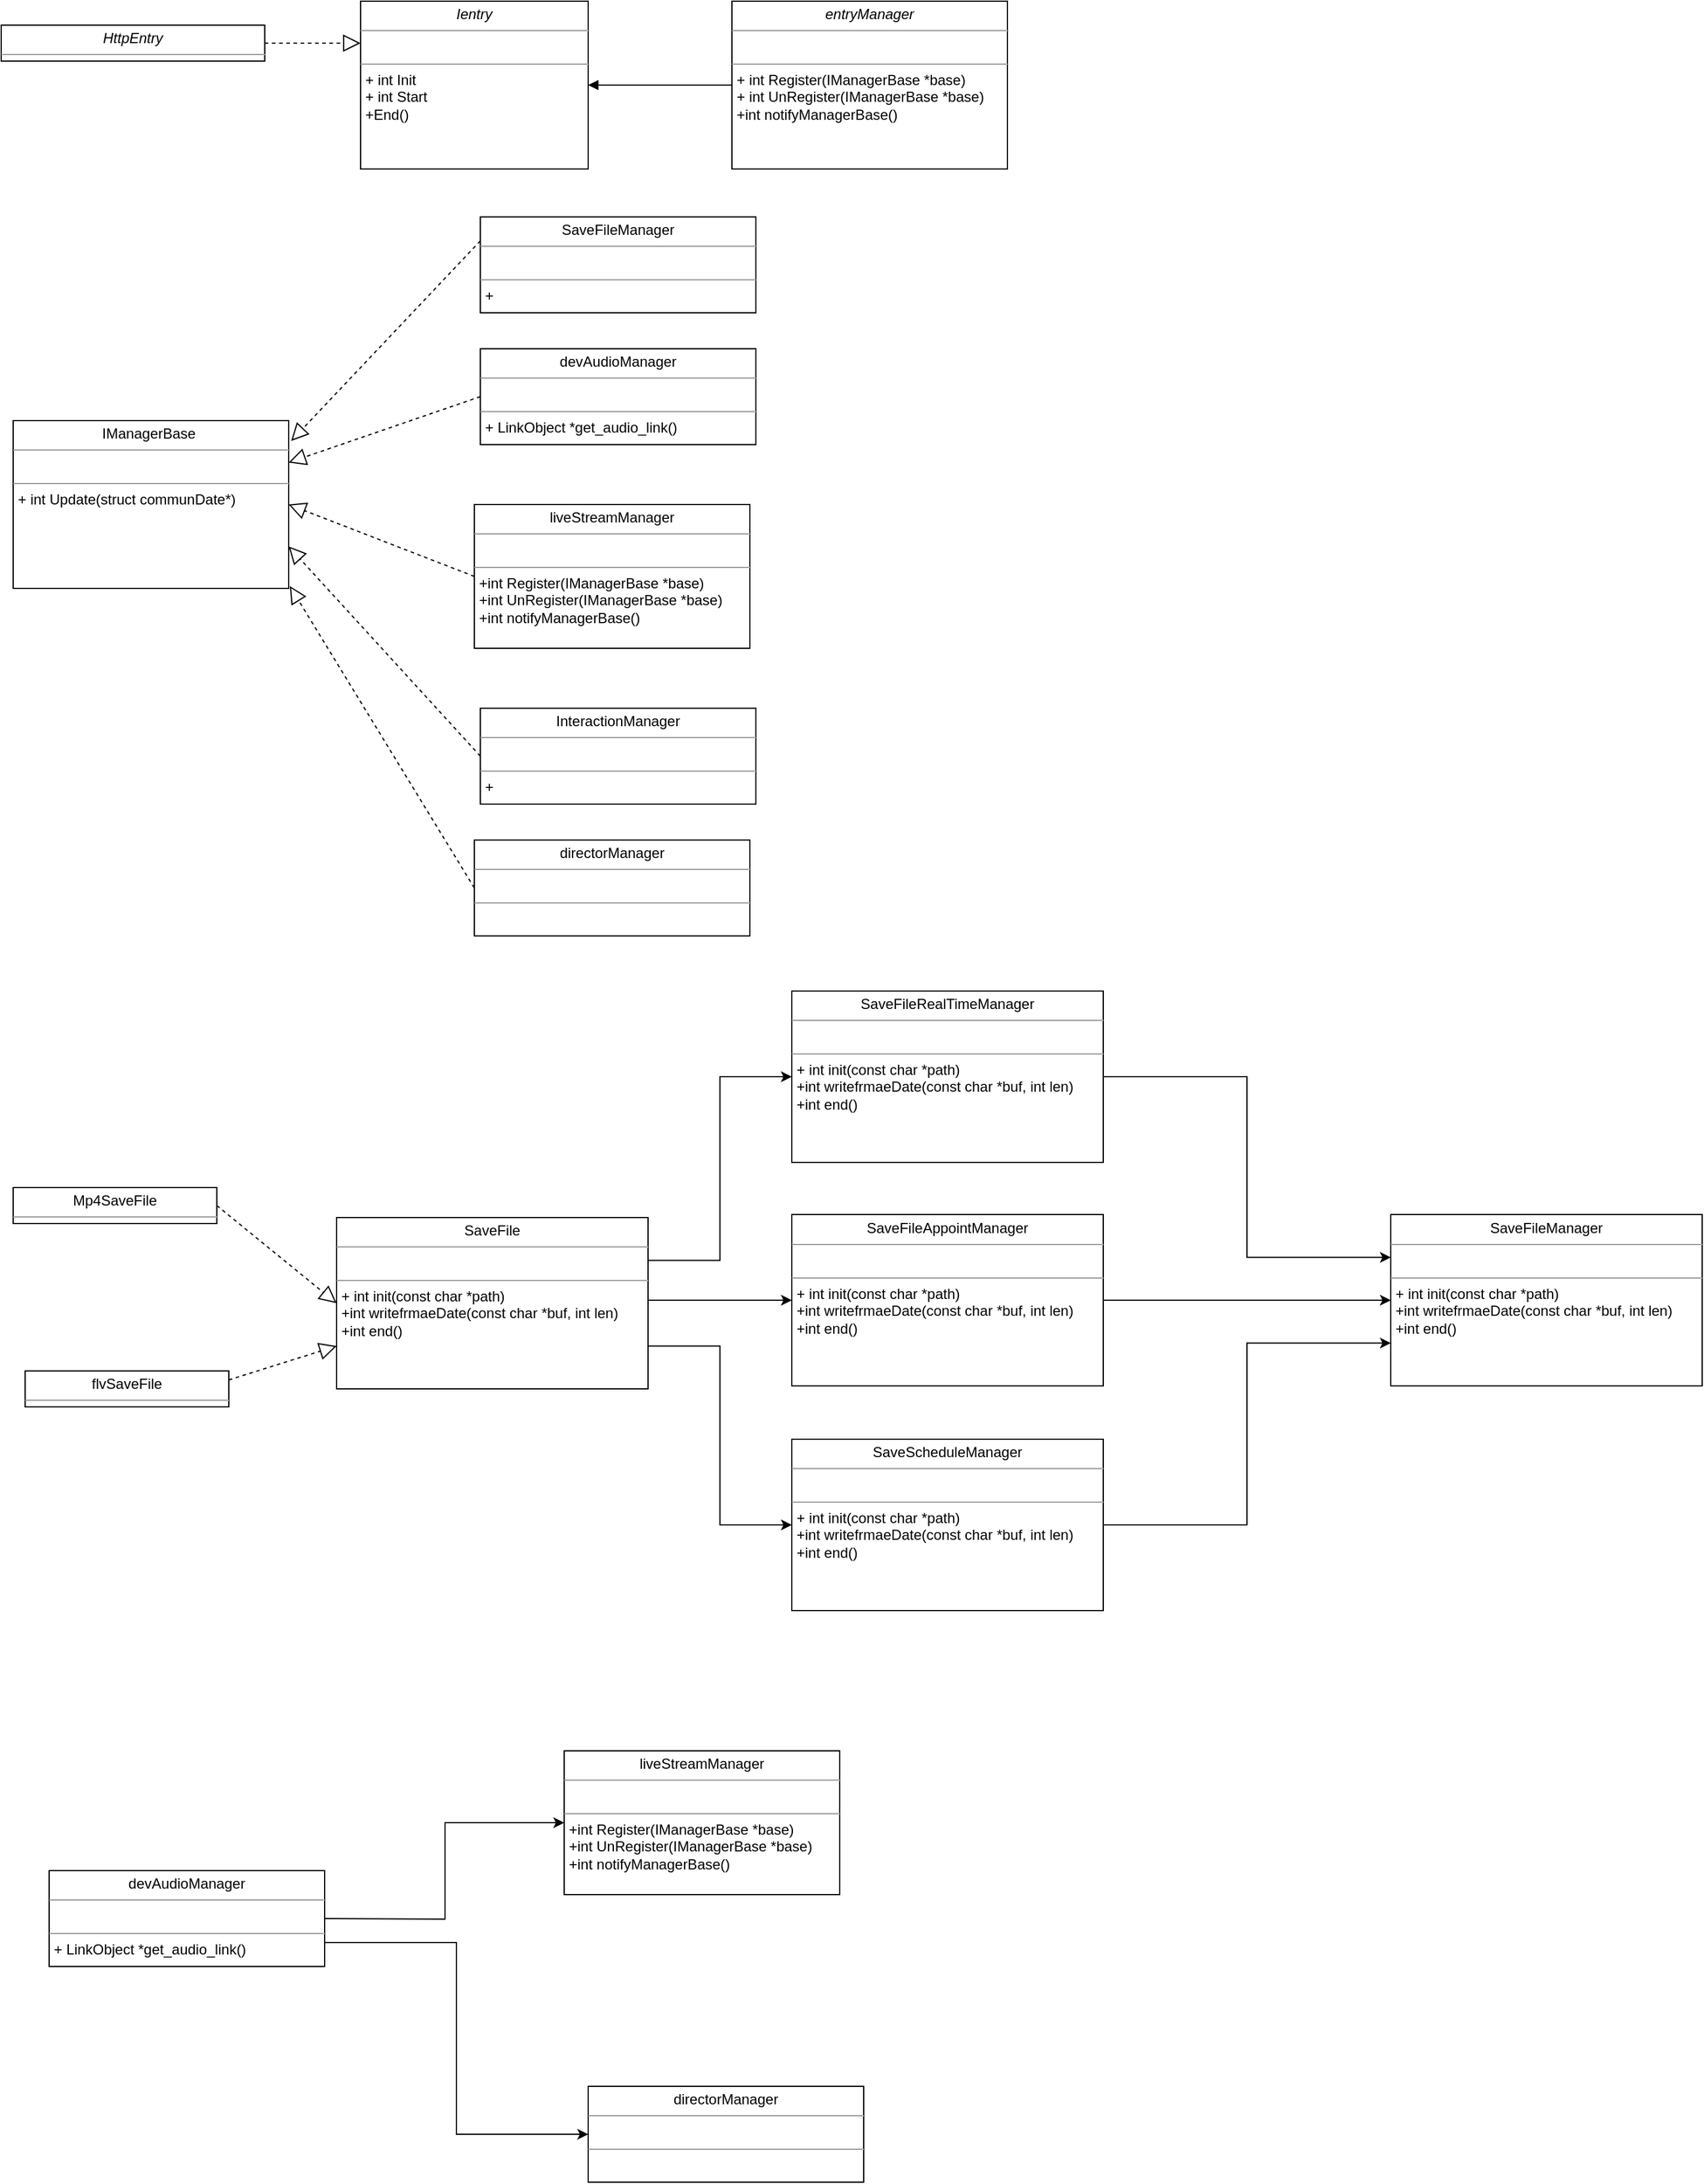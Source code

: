 <mxfile version="10.9.4" type="github"><diagram name="Page-1" id="c4acf3e9-155e-7222-9cf6-157b1a14988f"><mxGraphModel dx="1662" dy="796" grid="1" gridSize="10" guides="1" tooltips="1" connect="1" arrows="1" fold="1" page="1" pageScale="1" pageWidth="850" pageHeight="1100" background="#ffffff" math="0" shadow="0"><root><mxCell id="0"/><mxCell id="1" parent="0"/><mxCell id="5d2195bd80daf111-18" value="&lt;p style=&quot;margin: 0px ; margin-top: 4px ; text-align: center&quot;&gt;&lt;i&gt;Ientry&lt;/i&gt;&lt;/p&gt;&lt;hr size=&quot;1&quot;&gt;&lt;p style=&quot;margin: 0px ; margin-left: 4px&quot;&gt;&lt;br&gt;&lt;/p&gt;&lt;hr size=&quot;1&quot;&gt;&lt;p style=&quot;margin: 0px ; margin-left: 4px&quot;&gt;+ int Init&lt;br&gt;+ int Start&lt;/p&gt;&lt;p style=&quot;margin: 0px ; margin-left: 4px&quot;&gt;+End()&lt;/p&gt;" style="verticalAlign=top;align=left;overflow=fill;fontSize=12;fontFamily=Helvetica;html=1;rounded=0;shadow=0;comic=0;labelBackgroundColor=none;strokeColor=#000000;strokeWidth=1;fillColor=#ffffff;" parent="1" vertex="1"><mxGeometry x="300" y="70" width="190" height="140" as="geometry"/></mxCell><mxCell id="hRWsQAk9_q_5CtCunidB-2" value="&lt;p style=&quot;margin: 0px ; margin-top: 4px ; text-align: center&quot;&gt;&lt;i&gt;HttpEntry&lt;/i&gt;&lt;/p&gt;&lt;hr size=&quot;1&quot;&gt;&lt;p style=&quot;margin: 0px ; margin-left: 4px&quot;&gt;&lt;br&gt;&lt;/p&gt;&lt;hr size=&quot;1&quot;&gt;&lt;p style=&quot;margin: 0px ; margin-left: 4px&quot;&gt;&lt;br&gt;&lt;/p&gt;" style="verticalAlign=top;align=left;overflow=fill;fontSize=12;fontFamily=Helvetica;html=1;rounded=0;shadow=0;comic=0;labelBackgroundColor=none;strokeColor=#000000;strokeWidth=1;fillColor=#ffffff;" parent="1" vertex="1"><mxGeometry y="90" width="220" height="30" as="geometry"/></mxCell><mxCell id="hRWsQAk9_q_5CtCunidB-3" value="" style="endArrow=block;dashed=1;endFill=0;endSize=12;html=1;entryX=0;entryY=0.25;entryDx=0;entryDy=0;exitX=1;exitY=0.5;exitDx=0;exitDy=0;" parent="1" source="hRWsQAk9_q_5CtCunidB-2" target="5d2195bd80daf111-18" edge="1"><mxGeometry width="160" relative="1" as="geometry"><mxPoint x="80" y="210" as="sourcePoint"/><mxPoint x="240" y="210" as="targetPoint"/></mxGeometry></mxCell><mxCell id="hRWsQAk9_q_5CtCunidB-4" value="&lt;p style=&quot;margin: 0px ; margin-top: 4px ; text-align: center&quot;&gt;&lt;i&gt;entryManager&lt;/i&gt;&lt;/p&gt;&lt;hr size=&quot;1&quot;&gt;&lt;p style=&quot;margin: 0px ; margin-left: 4px&quot;&gt;&lt;br&gt;&lt;/p&gt;&lt;hr size=&quot;1&quot;&gt;&lt;p style=&quot;margin: 0px ; margin-left: 4px&quot;&gt;+ int Register(IManagerBase *base)&lt;br&gt;+ int UnRegister(IManagerBase *base)&lt;/p&gt;&lt;p style=&quot;margin: 0px ; margin-left: 4px&quot;&gt;+int notifyManagerBase()&lt;/p&gt;" style="verticalAlign=top;align=left;overflow=fill;fontSize=12;fontFamily=Helvetica;html=1;rounded=0;shadow=0;comic=0;labelBackgroundColor=none;strokeColor=#000000;strokeWidth=1;fillColor=#ffffff;" parent="1" vertex="1"><mxGeometry x="610" y="70" width="230" height="140" as="geometry"/></mxCell><mxCell id="hRWsQAk9_q_5CtCunidB-13" value="" style="html=1;verticalAlign=bottom;endArrow=block;entryX=1;entryY=0.5;entryDx=0;entryDy=0;exitX=0;exitY=0.5;exitDx=0;exitDy=0;" parent="1" source="hRWsQAk9_q_5CtCunidB-4" target="5d2195bd80daf111-18" edge="1"><mxGeometry width="80" relative="1" as="geometry"><mxPoint x="70" y="280" as="sourcePoint"/><mxPoint x="150" y="280" as="targetPoint"/></mxGeometry></mxCell><mxCell id="FgSPwBX7Uu8gBfBLo_qe-1" value="&lt;p style=&quot;margin: 0px ; margin-top: 4px ; text-align: center&quot;&gt;&lt;span style=&quot;text-align: left&quot;&gt;IManagerBase&amp;nbsp;&lt;/span&gt;&lt;br&gt;&lt;/p&gt;&lt;hr size=&quot;1&quot;&gt;&lt;p style=&quot;margin: 0px ; margin-left: 4px&quot;&gt;&lt;br&gt;&lt;/p&gt;&lt;hr size=&quot;1&quot;&gt;&lt;p style=&quot;margin: 0px ; margin-left: 4px&quot;&gt;+ int Update(struct communDate*)&lt;br&gt;&lt;br&gt;&lt;/p&gt;" style="verticalAlign=top;align=left;overflow=fill;fontSize=12;fontFamily=Helvetica;html=1;rounded=0;shadow=0;comic=0;labelBackgroundColor=none;strokeColor=#000000;strokeWidth=1;fillColor=#ffffff;" vertex="1" parent="1"><mxGeometry x="10" y="420" width="230" height="140" as="geometry"/></mxCell><mxCell id="FgSPwBX7Uu8gBfBLo_qe-2" value="&lt;p style=&quot;margin: 0px ; margin-top: 4px ; text-align: center&quot;&gt;&lt;span style=&quot;text-align: left&quot;&gt;SaveFileManager&lt;/span&gt;&lt;br&gt;&lt;/p&gt;&lt;hr size=&quot;1&quot;&gt;&lt;p style=&quot;margin: 0px ; margin-left: 4px&quot;&gt;&lt;br&gt;&lt;/p&gt;&lt;hr size=&quot;1&quot;&gt;&lt;p style=&quot;margin: 0px ; margin-left: 4px&quot;&gt;+&amp;nbsp;&lt;br&gt;&lt;br&gt;&lt;/p&gt;" style="verticalAlign=top;align=left;overflow=fill;fontSize=12;fontFamily=Helvetica;html=1;rounded=0;shadow=0;comic=0;labelBackgroundColor=none;strokeColor=#000000;strokeWidth=1;fillColor=#ffffff;" vertex="1" parent="1"><mxGeometry x="400" y="250" width="230" height="80" as="geometry"/></mxCell><mxCell id="FgSPwBX7Uu8gBfBLo_qe-3" value="&lt;p style=&quot;margin: 0px ; margin-top: 4px ; text-align: center&quot;&gt;&lt;span style=&quot;text-align: left&quot;&gt;devAudioManager&lt;/span&gt;&lt;br&gt;&lt;/p&gt;&lt;hr size=&quot;1&quot;&gt;&lt;p style=&quot;margin: 0px ; margin-left: 4px&quot;&gt;&lt;br&gt;&lt;/p&gt;&lt;hr size=&quot;1&quot;&gt;&lt;p style=&quot;margin: 0px ; margin-left: 4px&quot;&gt;+&amp;nbsp;LinkObject *get_audio_link()&lt;br&gt;&lt;br&gt;&lt;/p&gt;" style="verticalAlign=top;align=left;overflow=fill;fontSize=12;fontFamily=Helvetica;html=1;rounded=0;shadow=0;comic=0;labelBackgroundColor=none;strokeColor=#000000;strokeWidth=1;fillColor=#ffffff;" vertex="1" parent="1"><mxGeometry x="400" y="360" width="230" height="80" as="geometry"/></mxCell><mxCell id="FgSPwBX7Uu8gBfBLo_qe-5" value="&lt;p style=&quot;margin: 0px ; margin-top: 4px ; text-align: center&quot;&gt;&lt;span style=&quot;text-align: left&quot;&gt;InteractionManager&lt;/span&gt;&lt;br&gt;&lt;/p&gt;&lt;hr size=&quot;1&quot;&gt;&lt;p style=&quot;margin: 0px ; margin-left: 4px&quot;&gt;&lt;br&gt;&lt;/p&gt;&lt;hr size=&quot;1&quot;&gt;&lt;p style=&quot;margin: 0px ; margin-left: 4px&quot;&gt;+&amp;nbsp;&lt;br&gt;&lt;br&gt;&lt;/p&gt;" style="verticalAlign=top;align=left;overflow=fill;fontSize=12;fontFamily=Helvetica;html=1;rounded=0;shadow=0;comic=0;labelBackgroundColor=none;strokeColor=#000000;strokeWidth=1;fillColor=#ffffff;" vertex="1" parent="1"><mxGeometry x="400" y="660" width="230" height="80" as="geometry"/></mxCell><mxCell id="FgSPwBX7Uu8gBfBLo_qe-6" value="&lt;p style=&quot;margin: 0px ; margin-top: 4px ; text-align: center&quot;&gt;&lt;span style=&quot;text-align: left&quot;&gt;directorManager&lt;/span&gt;&lt;br&gt;&lt;/p&gt;&lt;hr size=&quot;1&quot;&gt;&lt;p style=&quot;margin: 0px ; margin-left: 4px&quot;&gt;&lt;br&gt;&lt;/p&gt;&lt;hr size=&quot;1&quot;&gt;&lt;p style=&quot;margin: 0px ; margin-left: 4px&quot;&gt;&lt;br&gt;&lt;br&gt;&lt;/p&gt;" style="verticalAlign=top;align=left;overflow=fill;fontSize=12;fontFamily=Helvetica;html=1;rounded=0;shadow=0;comic=0;labelBackgroundColor=none;strokeColor=#000000;strokeWidth=1;fillColor=#ffffff;" vertex="1" parent="1"><mxGeometry x="395" y="770" width="230" height="80" as="geometry"/></mxCell><mxCell id="FgSPwBX7Uu8gBfBLo_qe-7" value="" style="endArrow=block;dashed=1;endFill=0;endSize=12;html=1;exitX=0;exitY=0.25;exitDx=0;exitDy=0;entryX=1.009;entryY=0.121;entryDx=0;entryDy=0;entryPerimeter=0;" edge="1" parent="1" source="FgSPwBX7Uu8gBfBLo_qe-2" target="FgSPwBX7Uu8gBfBLo_qe-1"><mxGeometry width="160" relative="1" as="geometry"><mxPoint x="230" y="115" as="sourcePoint"/><mxPoint x="229" y="375" as="targetPoint"/></mxGeometry></mxCell><mxCell id="FgSPwBX7Uu8gBfBLo_qe-8" value="" style="endArrow=block;dashed=1;endFill=0;endSize=12;html=1;entryX=1;entryY=0.25;entryDx=0;entryDy=0;exitX=0;exitY=0.5;exitDx=0;exitDy=0;" edge="1" parent="1" source="FgSPwBX7Uu8gBfBLo_qe-3" target="FgSPwBX7Uu8gBfBLo_qe-1"><mxGeometry width="160" relative="1" as="geometry"><mxPoint x="410" y="300" as="sourcePoint"/><mxPoint x="240" y="440" as="targetPoint"/></mxGeometry></mxCell><mxCell id="FgSPwBX7Uu8gBfBLo_qe-9" value="" style="endArrow=block;dashed=1;endFill=0;endSize=12;html=1;entryX=1;entryY=0.75;entryDx=0;entryDy=0;exitX=0;exitY=0.5;exitDx=0;exitDy=0;" edge="1" parent="1" source="FgSPwBX7Uu8gBfBLo_qe-5" target="FgSPwBX7Uu8gBfBLo_qe-1"><mxGeometry width="160" relative="1" as="geometry"><mxPoint x="410" y="430" as="sourcePoint"/><mxPoint x="240" y="405" as="targetPoint"/></mxGeometry></mxCell><mxCell id="FgSPwBX7Uu8gBfBLo_qe-10" value="" style="endArrow=block;dashed=1;endFill=0;endSize=12;html=1;entryX=1.004;entryY=0.986;entryDx=0;entryDy=0;exitX=0;exitY=0.5;exitDx=0;exitDy=0;entryPerimeter=0;" edge="1" parent="1" source="FgSPwBX7Uu8gBfBLo_qe-6" target="FgSPwBX7Uu8gBfBLo_qe-1"><mxGeometry width="160" relative="1" as="geometry"><mxPoint x="410" y="540" as="sourcePoint"/><mxPoint x="240" y="440" as="targetPoint"/></mxGeometry></mxCell><mxCell id="FgSPwBX7Uu8gBfBLo_qe-11" value="&lt;p style=&quot;margin: 0px ; margin-top: 4px ; text-align: center&quot;&gt;&lt;span style=&quot;text-align: left&quot;&gt;liveStreamManager&lt;/span&gt;&lt;br&gt;&lt;/p&gt;&lt;hr size=&quot;1&quot;&gt;&lt;p style=&quot;margin: 0px ; margin-left: 4px&quot;&gt;&lt;br&gt;&lt;/p&gt;&lt;hr size=&quot;1&quot;&gt;&lt;p style=&quot;margin: 0px ; margin-left: 4px&quot;&gt;+&lt;span&gt;int Register(IManagerBase *base)&lt;/span&gt;&lt;/p&gt;&lt;p style=&quot;margin: 0px 0px 0px 4px&quot;&gt;+int UnRegister(IManagerBase *base)&lt;/p&gt;&lt;p style=&quot;margin: 0px 0px 0px 4px&quot;&gt;+int notifyManagerBase()&lt;/p&gt;&lt;p style=&quot;margin: 0px ; margin-left: 4px&quot;&gt;&lt;br&gt;&lt;/p&gt;" style="verticalAlign=top;align=left;overflow=fill;fontSize=12;fontFamily=Helvetica;html=1;rounded=0;shadow=0;comic=0;labelBackgroundColor=none;strokeColor=#000000;strokeWidth=1;fillColor=#ffffff;" vertex="1" parent="1"><mxGeometry x="395" y="490" width="230" height="120" as="geometry"/></mxCell><mxCell id="FgSPwBX7Uu8gBfBLo_qe-12" value="" style="endArrow=block;dashed=1;endFill=0;endSize=12;html=1;entryX=1;entryY=0.5;entryDx=0;entryDy=0;exitX=0;exitY=0.5;exitDx=0;exitDy=0;" edge="1" parent="1" source="FgSPwBX7Uu8gBfBLo_qe-11" target="FgSPwBX7Uu8gBfBLo_qe-1"><mxGeometry width="160" relative="1" as="geometry"><mxPoint x="410" y="650" as="sourcePoint"/><mxPoint x="240" y="440" as="targetPoint"/></mxGeometry></mxCell><mxCell id="FgSPwBX7Uu8gBfBLo_qe-20" style="edgeStyle=orthogonalEdgeStyle;rounded=0;orthogonalLoop=1;jettySize=auto;html=1;entryX=0;entryY=0.5;entryDx=0;entryDy=0;exitX=1;exitY=0.25;exitDx=0;exitDy=0;" edge="1" parent="1" source="FgSPwBX7Uu8gBfBLo_qe-13" target="FgSPwBX7Uu8gBfBLo_qe-19"><mxGeometry relative="1" as="geometry"><mxPoint x="550" y="1020" as="sourcePoint"/></mxGeometry></mxCell><mxCell id="FgSPwBX7Uu8gBfBLo_qe-13" value="&lt;p style=&quot;margin: 0px ; margin-top: 4px ; text-align: center&quot;&gt;&lt;span style=&quot;text-align: left&quot;&gt;SaveFile&lt;/span&gt;&lt;br&gt;&lt;/p&gt;&lt;hr size=&quot;1&quot;&gt;&lt;p style=&quot;margin: 0px ; margin-left: 4px&quot;&gt;&lt;br&gt;&lt;/p&gt;&lt;hr size=&quot;1&quot;&gt;&lt;p style=&quot;margin: 0px ; margin-left: 4px&quot;&gt;+ int init(const char *path)&lt;/p&gt;&lt;p style=&quot;margin: 0px ; margin-left: 4px&quot;&gt;+int writefrmaeDate(const char *buf, int len)&lt;/p&gt;&lt;p style=&quot;margin: 0px ; margin-left: 4px&quot;&gt;+int end()&lt;/p&gt;&lt;p style=&quot;margin: 0px ; margin-left: 4px&quot;&gt;&lt;br&gt;&lt;br&gt;&lt;/p&gt;" style="verticalAlign=top;align=left;overflow=fill;fontSize=12;fontFamily=Helvetica;html=1;rounded=0;shadow=0;comic=0;labelBackgroundColor=none;strokeColor=#000000;strokeWidth=1;fillColor=#ffffff;" vertex="1" parent="1"><mxGeometry x="280" y="1085" width="260" height="143" as="geometry"/></mxCell><mxCell id="FgSPwBX7Uu8gBfBLo_qe-14" value="&lt;p style=&quot;margin: 0px ; margin-top: 4px ; text-align: center&quot;&gt;&lt;span style=&quot;text-align: left&quot;&gt;Mp4SaveFile&lt;/span&gt;&lt;br&gt;&lt;/p&gt;&lt;hr size=&quot;1&quot;&gt;&lt;p style=&quot;margin: 0px ; margin-left: 4px&quot;&gt;&lt;br&gt;&lt;/p&gt;&lt;hr size=&quot;1&quot;&gt;&lt;p style=&quot;margin: 0px ; margin-left: 4px&quot;&gt;+&amp;nbsp;&lt;br&gt;&lt;br&gt;&lt;/p&gt;" style="verticalAlign=top;align=left;overflow=fill;fontSize=12;fontFamily=Helvetica;html=1;rounded=0;shadow=0;comic=0;labelBackgroundColor=none;strokeColor=#000000;strokeWidth=1;fillColor=#ffffff;" vertex="1" parent="1"><mxGeometry x="10" y="1060" width="170" height="30" as="geometry"/></mxCell><mxCell id="FgSPwBX7Uu8gBfBLo_qe-15" value="&lt;p style=&quot;margin: 0px ; margin-top: 4px ; text-align: center&quot;&gt;&lt;span style=&quot;text-align: left&quot;&gt;flvSaveFile&lt;/span&gt;&lt;br&gt;&lt;/p&gt;&lt;hr size=&quot;1&quot;&gt;&lt;p style=&quot;margin: 0px ; margin-left: 4px&quot;&gt;&lt;br&gt;&lt;/p&gt;&lt;hr size=&quot;1&quot;&gt;&lt;p style=&quot;margin: 0px ; margin-left: 4px&quot;&gt;+&amp;nbsp;&lt;br&gt;&lt;br&gt;&lt;/p&gt;" style="verticalAlign=top;align=left;overflow=fill;fontSize=12;fontFamily=Helvetica;html=1;rounded=0;shadow=0;comic=0;labelBackgroundColor=none;strokeColor=#000000;strokeWidth=1;fillColor=#ffffff;" vertex="1" parent="1"><mxGeometry x="20" y="1213" width="170" height="30" as="geometry"/></mxCell><mxCell id="FgSPwBX7Uu8gBfBLo_qe-16" value="" style="endArrow=block;dashed=1;endFill=0;endSize=12;html=1;entryX=0;entryY=0.5;entryDx=0;entryDy=0;exitX=1;exitY=0.5;exitDx=0;exitDy=0;" edge="1" parent="1" source="FgSPwBX7Uu8gBfBLo_qe-14" target="FgSPwBX7Uu8gBfBLo_qe-13"><mxGeometry width="160" relative="1" as="geometry"><mxPoint x="335" y="822.5" as="sourcePoint"/><mxPoint x="181" y="570.5" as="targetPoint"/></mxGeometry></mxCell><mxCell id="FgSPwBX7Uu8gBfBLo_qe-17" value="" style="endArrow=block;dashed=1;endFill=0;endSize=12;html=1;entryX=0;entryY=0.75;entryDx=0;entryDy=0;exitX=1;exitY=0.25;exitDx=0;exitDy=0;" edge="1" parent="1" source="FgSPwBX7Uu8gBfBLo_qe-15" target="FgSPwBX7Uu8gBfBLo_qe-13"><mxGeometry width="160" relative="1" as="geometry"><mxPoint x="210" y="977.5" as="sourcePoint"/><mxPoint x="310" y="1072.5" as="targetPoint"/></mxGeometry></mxCell><mxCell id="FgSPwBX7Uu8gBfBLo_qe-27" style="edgeStyle=orthogonalEdgeStyle;rounded=0;orthogonalLoop=1;jettySize=auto;html=1;exitX=1;exitY=0.5;exitDx=0;exitDy=0;entryX=0;entryY=0.25;entryDx=0;entryDy=0;" edge="1" parent="1" source="FgSPwBX7Uu8gBfBLo_qe-19" target="FgSPwBX7Uu8gBfBLo_qe-26"><mxGeometry relative="1" as="geometry"/></mxCell><mxCell id="FgSPwBX7Uu8gBfBLo_qe-19" value="&lt;p style=&quot;margin: 0px ; margin-top: 4px ; text-align: center&quot;&gt;&lt;span style=&quot;text-align: left&quot;&gt;SaveFileRealTimeManager&lt;/span&gt;&lt;br&gt;&lt;/p&gt;&lt;hr size=&quot;1&quot;&gt;&lt;p style=&quot;margin: 0px ; margin-left: 4px&quot;&gt;&lt;br&gt;&lt;/p&gt;&lt;hr size=&quot;1&quot;&gt;&lt;p style=&quot;margin: 0px ; margin-left: 4px&quot;&gt;+ int init(const char *path)&lt;/p&gt;&lt;p style=&quot;margin: 0px ; margin-left: 4px&quot;&gt;+int writefrmaeDate(const char *buf, int len)&lt;/p&gt;&lt;p style=&quot;margin: 0px ; margin-left: 4px&quot;&gt;+int end()&lt;/p&gt;&lt;p style=&quot;margin: 0px ; margin-left: 4px&quot;&gt;&lt;br&gt;&lt;br&gt;&lt;/p&gt;" style="verticalAlign=top;align=left;overflow=fill;fontSize=12;fontFamily=Helvetica;html=1;rounded=0;shadow=0;comic=0;labelBackgroundColor=none;strokeColor=#000000;strokeWidth=1;fillColor=#ffffff;" vertex="1" parent="1"><mxGeometry x="660" y="896" width="260" height="143" as="geometry"/></mxCell><mxCell id="FgSPwBX7Uu8gBfBLo_qe-28" style="edgeStyle=orthogonalEdgeStyle;rounded=0;orthogonalLoop=1;jettySize=auto;html=1;exitX=1;exitY=0.5;exitDx=0;exitDy=0;entryX=0;entryY=0.5;entryDx=0;entryDy=0;" edge="1" parent="1" source="FgSPwBX7Uu8gBfBLo_qe-21" target="FgSPwBX7Uu8gBfBLo_qe-26"><mxGeometry relative="1" as="geometry"/></mxCell><mxCell id="FgSPwBX7Uu8gBfBLo_qe-21" value="&lt;p style=&quot;margin: 0px ; margin-top: 4px ; text-align: center&quot;&gt;&lt;span style=&quot;text-align: left&quot;&gt;SaveFileAppointManager&lt;/span&gt;&lt;br&gt;&lt;/p&gt;&lt;hr size=&quot;1&quot;&gt;&lt;p style=&quot;margin: 0px ; margin-left: 4px&quot;&gt;&lt;br&gt;&lt;/p&gt;&lt;hr size=&quot;1&quot;&gt;&lt;p style=&quot;margin: 0px ; margin-left: 4px&quot;&gt;+ int init(const char *path)&lt;/p&gt;&lt;p style=&quot;margin: 0px ; margin-left: 4px&quot;&gt;+int writefrmaeDate(const char *buf, int len)&lt;/p&gt;&lt;p style=&quot;margin: 0px ; margin-left: 4px&quot;&gt;+int end()&lt;/p&gt;&lt;p style=&quot;margin: 0px ; margin-left: 4px&quot;&gt;&lt;br&gt;&lt;br&gt;&lt;/p&gt;" style="verticalAlign=top;align=left;overflow=fill;fontSize=12;fontFamily=Helvetica;html=1;rounded=0;shadow=0;comic=0;labelBackgroundColor=none;strokeColor=#000000;strokeWidth=1;fillColor=#ffffff;" vertex="1" parent="1"><mxGeometry x="660" y="1082.5" width="260" height="143" as="geometry"/></mxCell><mxCell id="FgSPwBX7Uu8gBfBLo_qe-29" style="edgeStyle=orthogonalEdgeStyle;rounded=0;orthogonalLoop=1;jettySize=auto;html=1;entryX=0;entryY=0.75;entryDx=0;entryDy=0;" edge="1" parent="1" source="FgSPwBX7Uu8gBfBLo_qe-22" target="FgSPwBX7Uu8gBfBLo_qe-26"><mxGeometry relative="1" as="geometry"/></mxCell><mxCell id="FgSPwBX7Uu8gBfBLo_qe-22" value="&lt;p style=&quot;margin: 0px ; margin-top: 4px ; text-align: center&quot;&gt;&lt;span style=&quot;text-align: left&quot;&gt;SaveScheduleManager&lt;/span&gt;&lt;br&gt;&lt;/p&gt;&lt;hr size=&quot;1&quot;&gt;&lt;p style=&quot;margin: 0px ; margin-left: 4px&quot;&gt;&lt;br&gt;&lt;/p&gt;&lt;hr size=&quot;1&quot;&gt;&lt;p style=&quot;margin: 0px ; margin-left: 4px&quot;&gt;+ int init(const char *path)&lt;/p&gt;&lt;p style=&quot;margin: 0px ; margin-left: 4px&quot;&gt;+int writefrmaeDate(const char *buf, int len)&lt;/p&gt;&lt;p style=&quot;margin: 0px ; margin-left: 4px&quot;&gt;+int end()&lt;/p&gt;&lt;p style=&quot;margin: 0px ; margin-left: 4px&quot;&gt;&lt;br&gt;&lt;br&gt;&lt;/p&gt;" style="verticalAlign=top;align=left;overflow=fill;fontSize=12;fontFamily=Helvetica;html=1;rounded=0;shadow=0;comic=0;labelBackgroundColor=none;strokeColor=#000000;strokeWidth=1;fillColor=#ffffff;" vertex="1" parent="1"><mxGeometry x="660" y="1270" width="260" height="143" as="geometry"/></mxCell><mxCell id="FgSPwBX7Uu8gBfBLo_qe-23" style="edgeStyle=orthogonalEdgeStyle;rounded=0;orthogonalLoop=1;jettySize=auto;html=1;exitX=1;exitY=0.5;exitDx=0;exitDy=0;entryX=0;entryY=0.5;entryDx=0;entryDy=0;" edge="1" parent="1" source="FgSPwBX7Uu8gBfBLo_qe-13" target="FgSPwBX7Uu8gBfBLo_qe-21"><mxGeometry relative="1" as="geometry"><mxPoint x="550" y="1032" as="sourcePoint"/><mxPoint x="670" y="1032" as="targetPoint"/><Array as="points"><mxPoint x="540" y="1154"/></Array></mxGeometry></mxCell><mxCell id="FgSPwBX7Uu8gBfBLo_qe-24" style="edgeStyle=orthogonalEdgeStyle;rounded=0;orthogonalLoop=1;jettySize=auto;html=1;exitX=1;exitY=0.75;exitDx=0;exitDy=0;entryX=0;entryY=0.5;entryDx=0;entryDy=0;" edge="1" parent="1" source="FgSPwBX7Uu8gBfBLo_qe-13" target="FgSPwBX7Uu8gBfBLo_qe-22"><mxGeometry relative="1" as="geometry"><mxPoint x="560" y="1042" as="sourcePoint"/><mxPoint x="680" y="1042" as="targetPoint"/></mxGeometry></mxCell><mxCell id="FgSPwBX7Uu8gBfBLo_qe-26" value="&lt;p style=&quot;margin: 0px ; margin-top: 4px ; text-align: center&quot;&gt;&lt;span style=&quot;text-align: left&quot;&gt;SaveFileManager&lt;/span&gt;&lt;br&gt;&lt;/p&gt;&lt;hr size=&quot;1&quot;&gt;&lt;p style=&quot;margin: 0px ; margin-left: 4px&quot;&gt;&lt;br&gt;&lt;/p&gt;&lt;hr size=&quot;1&quot;&gt;&lt;p style=&quot;margin: 0px ; margin-left: 4px&quot;&gt;+ int init(const char *path)&lt;/p&gt;&lt;p style=&quot;margin: 0px ; margin-left: 4px&quot;&gt;+int writefrmaeDate(const char *buf, int len)&lt;/p&gt;&lt;p style=&quot;margin: 0px ; margin-left: 4px&quot;&gt;+int end()&lt;/p&gt;&lt;p style=&quot;margin: 0px ; margin-left: 4px&quot;&gt;&lt;br&gt;&lt;br&gt;&lt;/p&gt;" style="verticalAlign=top;align=left;overflow=fill;fontSize=12;fontFamily=Helvetica;html=1;rounded=0;shadow=0;comic=0;labelBackgroundColor=none;strokeColor=#000000;strokeWidth=1;fillColor=#ffffff;" vertex="1" parent="1"><mxGeometry x="1160" y="1082.5" width="260" height="143" as="geometry"/></mxCell><mxCell id="FgSPwBX7Uu8gBfBLo_qe-30" value="&lt;p style=&quot;margin: 0px ; margin-top: 4px ; text-align: center&quot;&gt;&lt;span style=&quot;text-align: left&quot;&gt;devAudioManager&lt;/span&gt;&lt;br&gt;&lt;/p&gt;&lt;hr size=&quot;1&quot;&gt;&lt;p style=&quot;margin: 0px ; margin-left: 4px&quot;&gt;&lt;br&gt;&lt;/p&gt;&lt;hr size=&quot;1&quot;&gt;&lt;p style=&quot;margin: 0px ; margin-left: 4px&quot;&gt;+&amp;nbsp;LinkObject *get_audio_link()&lt;br&gt;&lt;br&gt;&lt;/p&gt;" style="verticalAlign=top;align=left;overflow=fill;fontSize=12;fontFamily=Helvetica;html=1;rounded=0;shadow=0;comic=0;labelBackgroundColor=none;strokeColor=#000000;strokeWidth=1;fillColor=#ffffff;" vertex="1" parent="1"><mxGeometry x="40" y="1630" width="230" height="80" as="geometry"/></mxCell><mxCell id="FgSPwBX7Uu8gBfBLo_qe-31" value="&lt;p style=&quot;margin: 0px ; margin-top: 4px ; text-align: center&quot;&gt;&lt;span style=&quot;text-align: left&quot;&gt;directorManager&lt;/span&gt;&lt;br&gt;&lt;/p&gt;&lt;hr size=&quot;1&quot;&gt;&lt;p style=&quot;margin: 0px ; margin-left: 4px&quot;&gt;&lt;br&gt;&lt;/p&gt;&lt;hr size=&quot;1&quot;&gt;&lt;p style=&quot;margin: 0px ; margin-left: 4px&quot;&gt;&lt;br&gt;&lt;br&gt;&lt;/p&gt;" style="verticalAlign=top;align=left;overflow=fill;fontSize=12;fontFamily=Helvetica;html=1;rounded=0;shadow=0;comic=0;labelBackgroundColor=none;strokeColor=#000000;strokeWidth=1;fillColor=#ffffff;" vertex="1" parent="1"><mxGeometry x="490" y="1810" width="230" height="80" as="geometry"/></mxCell><mxCell id="FgSPwBX7Uu8gBfBLo_qe-32" value="&lt;p style=&quot;margin: 0px ; margin-top: 4px ; text-align: center&quot;&gt;&lt;span style=&quot;text-align: left&quot;&gt;liveStreamManager&lt;/span&gt;&lt;br&gt;&lt;/p&gt;&lt;hr size=&quot;1&quot;&gt;&lt;p style=&quot;margin: 0px ; margin-left: 4px&quot;&gt;&lt;br&gt;&lt;/p&gt;&lt;hr size=&quot;1&quot;&gt;&lt;p style=&quot;margin: 0px ; margin-left: 4px&quot;&gt;+&lt;span&gt;int Register(IManagerBase *base)&lt;/span&gt;&lt;/p&gt;&lt;p style=&quot;margin: 0px 0px 0px 4px&quot;&gt;+int UnRegister(IManagerBase *base)&lt;/p&gt;&lt;p style=&quot;margin: 0px 0px 0px 4px&quot;&gt;+int notifyManagerBase()&lt;/p&gt;&lt;p style=&quot;margin: 0px ; margin-left: 4px&quot;&gt;&lt;br&gt;&lt;/p&gt;" style="verticalAlign=top;align=left;overflow=fill;fontSize=12;fontFamily=Helvetica;html=1;rounded=0;shadow=0;comic=0;labelBackgroundColor=none;strokeColor=#000000;strokeWidth=1;fillColor=#ffffff;" vertex="1" parent="1"><mxGeometry x="470" y="1530" width="230" height="120" as="geometry"/></mxCell><mxCell id="FgSPwBX7Uu8gBfBLo_qe-33" style="edgeStyle=orthogonalEdgeStyle;rounded=0;orthogonalLoop=1;jettySize=auto;html=1;exitX=1;exitY=0.5;exitDx=0;exitDy=0;entryX=0;entryY=0.5;entryDx=0;entryDy=0;" edge="1" parent="1" target="FgSPwBX7Uu8gBfBLo_qe-32"><mxGeometry relative="1" as="geometry"><mxPoint x="270" y="1670" as="sourcePoint"/><mxPoint x="510" y="1820" as="targetPoint"/></mxGeometry></mxCell><mxCell id="FgSPwBX7Uu8gBfBLo_qe-34" style="edgeStyle=orthogonalEdgeStyle;rounded=0;orthogonalLoop=1;jettySize=auto;html=1;exitX=1;exitY=0.75;exitDx=0;exitDy=0;entryX=0;entryY=0.5;entryDx=0;entryDy=0;" edge="1" parent="1" source="FgSPwBX7Uu8gBfBLo_qe-30" target="FgSPwBX7Uu8gBfBLo_qe-31"><mxGeometry relative="1" as="geometry"><mxPoint x="280" y="1680" as="sourcePoint"/><mxPoint x="480" y="1600" as="targetPoint"/></mxGeometry></mxCell></root></mxGraphModel></diagram></mxfile>